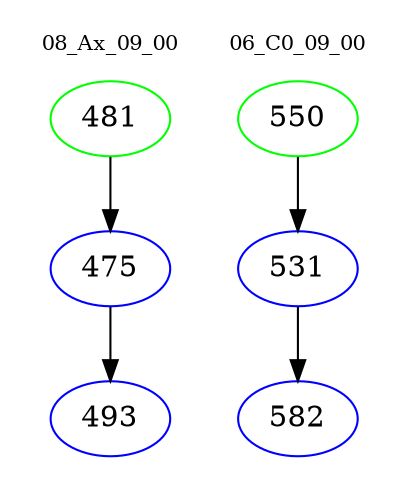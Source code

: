 digraph{
subgraph cluster_0 {
color = white
label = "08_Ax_09_00";
fontsize=10;
T0_481 [label="481", color="green"]
T0_481 -> T0_475 [color="black"]
T0_475 [label="475", color="blue"]
T0_475 -> T0_493 [color="black"]
T0_493 [label="493", color="blue"]
}
subgraph cluster_1 {
color = white
label = "06_C0_09_00";
fontsize=10;
T1_550 [label="550", color="green"]
T1_550 -> T1_531 [color="black"]
T1_531 [label="531", color="blue"]
T1_531 -> T1_582 [color="black"]
T1_582 [label="582", color="blue"]
}
}
